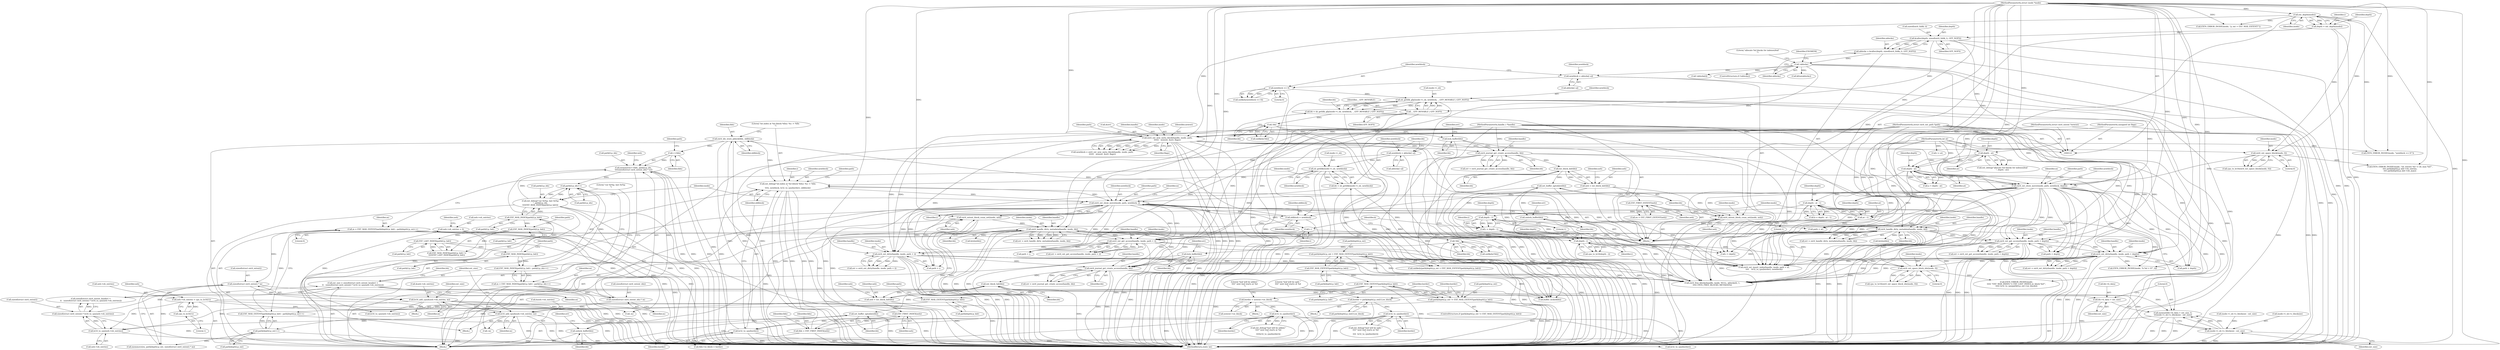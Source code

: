 digraph "0_linux_592acbf16821288ecdc4192c47e3774a4c48bb64_0@API" {
"1000726" [label="(Call,ext_size = sizeof(struct ext4_extent_header) +\n\t\t   (sizeof(struct ext4_extent) * le16_to_cpu(neh->eh_entries)))"];
"1000731" [label="(Call,sizeof(struct ext4_extent) * le16_to_cpu(neh->eh_entries))"];
"1000734" [label="(Call,le16_to_cpu(neh->eh_entries))"];
"1000594" [label="(Call,neh->eh_entries = cpu_to_le16(1))"];
"1000598" [label="(Call,cpu_to_le16(1))"];
"1000720" [label="(Call,le16_add_cpu(&neh->eh_entries, m))"];
"1000429" [label="(Call,le16_add_cpu(&neh->eh_entries, m))"];
"1000327" [label="(Call,neh->eh_entries = 0)"];
"1000425" [label="(Call,sizeof(struct ext4_extent) * m)"];
"1000390" [label="(Call,m = EXT_MAX_EXTENT(path[depth].p_hdr) - path[depth].p_ext++)"];
"1000392" [label="(Call,EXT_MAX_EXTENT(path[depth].p_hdr) - path[depth].p_ext++)"];
"1000393" [label="(Call,EXT_MAX_EXTENT(path[depth].p_hdr))"];
"1000190" [label="(Call,EXT_MAX_EXTENT(path[depth].p_hdr))"];
"1000170" [label="(Call,EXT_MAX_EXTENT(path[depth].p_hdr))"];
"1000399" [label="(Call,path[depth].p_ext++)"];
"1000184" [label="(Call,path[depth].p_ext != EXT_MAX_EXTENT(path[depth].p_hdr))"];
"1000164" [label="(Call,path[depth].p_ext > EXT_MAX_EXTENT(path[depth].p_hdr))"];
"1000716" [label="(Call,sizeof(struct ext4_extent_idx) * m)"];
"1000672" [label="(Call,m = EXT_MAX_INDEX(path[i].p_hdr) - path[i].p_idx++)"];
"1000674" [label="(Call,EXT_MAX_INDEX(path[i].p_hdr) - path[i].p_idx++)"];
"1000675" [label="(Call,EXT_MAX_INDEX(path[i].p_hdr))"];
"1000649" [label="(Call,EXT_LAST_INDEX(path[i].p_hdr))"];
"1000643" [label="(Call,EXT_MAX_INDEX(path[i].p_hdr))"];
"1000694" [label="(Call,EXT_MAX_INDEX(path[i].p_hdr))"];
"1000681" [label="(Call,path[i].p_idx++)"];
"1000708" [label="(Call,memmove(++fidx, path[i].p_idx,\n \t\t\t\tsizeof(struct ext4_extent_idx) * m))"];
"1000709" [label="(Call,++fidx)"];
"1000630" [label="(Call,ext4_idx_store_pblock(fidx, oldblock))"];
"1000621" [label="(Call,fidx = EXT_FIRST_INDEX(neh))"];
"1000623" [label="(Call,EXT_FIRST_INDEX(neh))"];
"1000590" [label="(Call,neh = ext_block_hdr(bh))"];
"1000592" [label="(Call,ext_block_hdr(bh))"];
"1000584" [label="(Call,ext4_journal_get_create_access(handle, bh))"];
"1000761" [label="(Call,ext4_handle_dirty_metadata(handle, inode, bh))"];
"1000122" [label="(MethodParameterIn,handle_t *handle)"];
"1000752" [label="(Call,ext4_extent_block_csum_set(inode, neh))"];
"1000700" [label="(Call,ext4_ext_show_move(inode, path, newblock, i))"];
"1000610" [label="(Call,ext4_ext_space_block_idx(inode, 0))"];
"1000470" [label="(Call,ext4_handle_dirty_metadata(handle, inode, bh))"];
"1000317" [label="(Call,ext4_journal_get_create_access(handle, bh))"];
"1000255" [label="(Call,ext4_ext_new_meta_block(handle, inode, path,\n\t\t\t\t\t\t   newext, &err, flags))"];
"1000136" [label="(Call,ext_depth(inode))"];
"1000123" [label="(MethodParameterIn,struct inode *inode)"];
"1000125" [label="(MethodParameterIn,struct ext4_ext_path *path)"];
"1000126" [label="(MethodParameterIn,struct ext4_extent *newext)"];
"1000124" [label="(MethodParameterIn,unsigned int flags)"];
"1000313" [label="(Call,lock_buffer(bh))"];
"1000305" [label="(Call,!bh)"];
"1000293" [label="(Call,bh = sb_getblk_gfp(inode->i_sb, newblock, __GFP_MOVABLE | GFP_NOFS))"];
"1000295" [label="(Call,sb_getblk_gfp(inode->i_sb, newblock, __GFP_MOVABLE | GFP_NOFS))"];
"1000281" [label="(Call,newblock == 0)"];
"1000273" [label="(Call,newblock = ablocks[--a])"];
"1000231" [label="(Call,!ablocks)"];
"1000223" [label="(Call,ablocks = kcalloc(depth, sizeof(ext4_fsblk_t), GFP_NOFS))"];
"1000225" [label="(Call,kcalloc(depth, sizeof(ext4_fsblk_t), GFP_NOFS))"];
"1000134" [label="(Call,depth = ext_depth(inode))"];
"1000300" [label="(Call,__GFP_MOVABLE | GFP_NOFS)"];
"1000461" [label="(Call,ext4_extent_block_csum_set(inode, neh))"];
"1000405" [label="(Call,ext4_ext_show_move(inode, path, newblock, depth))"];
"1000337" [label="(Call,ext4_ext_space_block(inode, 0))"];
"1000247" [label="(Call,depth - at)"];
"1000238" [label="(Call,depth - at)"];
"1000127" [label="(MethodParameterIn,int at)"];
"1000323" [label="(Call,neh = ext_block_hdr(bh))"];
"1000325" [label="(Call,ext_block_hdr(bh))"];
"1000416" [label="(Call,EXT_FIRST_EXTENT(neh))"];
"1000466" [label="(Call,unlock_buffer(bh))"];
"1000464" [label="(Call,set_buffer_uptodate(bh))"];
"1000800" [label="(Call,ext4_ext_dirty(handle, inode, path + i))"];
"1000778" [label="(Call,ext4_ext_get_access(handle, inode, path + i))"];
"1000509" [label="(Call,ext4_ext_dirty(handle, inode, path + depth))"];
"1000487" [label="(Call,ext4_ext_get_access(handle, inode, path + depth))"];
"1000633" [label="(Call,ext_debug(\"int.index at %d (block %llu): %u -> %llu\n\",\n\t\t\t\ti, newblock, le32_to_cpu(border), oldblock))"];
"1000618" [label="(Call,depth - i)"];
"1000547" [label="(Call,depth - 1)"];
"1000520" [label="(Call,depth - at - 1)"];
"1000522" [label="(Call,at - 1)"];
"1000809" [label="(Call,i--)"];
"1000545" [label="(Call,i = depth - 1)"];
"1000565" [label="(Call,sb_getblk(inode->i_sb, newblock))"];
"1000557" [label="(Call,newblock = ablocks[--a])"];
"1000637" [label="(Call,le32_to_cpu(border))"];
"1000221" [label="(Call,le32_to_cpu(border))"];
"1000214" [label="(Call,border = newext->ee_block)"];
"1000210" [label="(Call,le32_to_cpu(border))"];
"1000197" [label="(Call,border = path[depth].p_ext[1].ee_block)"];
"1000757" [label="(Call,unlock_buffer(bh))"];
"1000755" [label="(Call,set_buffer_uptodate(bh))"];
"1000580" [label="(Call,lock_buffer(bh))"];
"1000572" [label="(Call,!bh)"];
"1000563" [label="(Call,bh = sb_getblk(inode->i_sb, newblock))"];
"1000554" [label="(Call,oldblock = newblock)"];
"1000687" [label="(Call,ext_debug(\"cur 0x%p, last 0x%p\n\", path[i].p_idx,\n\t\t\t\tEXT_MAX_INDEX(path[i].p_hdr)))"];
"1000738" [label="(Call,memset(bh->b_data + ext_size, 0,\n\t\t\tinode->i_sb->s_blocksize - ext_size))"];
"1000739" [label="(Call,bh->b_data + ext_size)"];
"1000745" [label="(Call,inode->i_sb->s_blocksize - ext_size)"];
"1000258" [label="(Identifier,path)"];
"1000509" [label="(Call,ext4_ext_dirty(handle, inode, path + depth))"];
"1000412" [label="(Block,)"];
"1000393" [label="(Call,EXT_MAX_EXTENT(path[depth].p_hdr))"];
"1000759" [label="(Call,err = ext4_handle_dirty_metadata(handle, inode, bh))"];
"1000522" [label="(Call,at - 1)"];
"1000632" [label="(Identifier,oldblock)"];
"1000764" [label="(Identifier,bh)"];
"1000170" [label="(Call,EXT_MAX_EXTENT(path[depth].p_hdr))"];
"1000809" [label="(Call,i--)"];
"1000136" [label="(Call,ext_depth(inode))"];
"1000468" [label="(Call,err = ext4_handle_dirty_metadata(handle, inode, bh))"];
"1000521" [label="(Identifier,depth)"];
"1000781" [label="(Call,path + i)"];
"1000740" [label="(Call,bh->b_data)"];
"1000142" [label="(Identifier,i)"];
"1000408" [label="(Identifier,newblock)"];
"1000213" [label="(Block,)"];
"1000260" [label="(Call,&err)"];
"1000745" [label="(Call,inode->i_sb->s_blocksize - ext_size)"];
"1000249" [label="(Identifier,at)"];
"1000642" [label="(Call,EXT_MAX_INDEX(path[i].p_hdr) !=\n\t\t\t\t\tEXT_LAST_INDEX(path[i].p_hdr))"];
"1000768" [label="(Call,brelse(bh))"];
"1000171" [label="(Call,path[depth].p_hdr)"];
"1000594" [label="(Call,neh->eh_entries = cpu_to_le16(1))"];
"1000611" [label="(Identifier,inode)"];
"1000584" [label="(Call,ext4_journal_get_create_access(handle, bh))"];
"1000695" [label="(Call,path[i].p_hdr)"];
"1000220" [label="(Literal,\"leaf will be added.\"\n\t\t\t\t\" next leaf starts at %d\n\")"];
"1000122" [label="(MethodParameterIn,handle_t *handle)"];
"1000296" [label="(Call,inode->i_sb)"];
"1000763" [label="(Identifier,inode)"];
"1000470" [label="(Call,ext4_handle_dirty_metadata(handle, inode, bh))"];
"1000326" [label="(Identifier,bh)"];
"1000580" [label="(Call,lock_buffer(bh))"];
"1000443" [label="(Call,le16_to_cpu(neh->eh_entries))"];
"1000590" [label="(Call,neh = ext_block_hdr(bh))"];
"1000224" [label="(Identifier,ablocks)"];
"1000135" [label="(Identifier,depth)"];
"1000477" [label="(Call,brelse(bh))"];
"1000512" [label="(Call,path + depth)"];
"1000743" [label="(Identifier,ext_size)"];
"1000124" [label="(MethodParameterIn,unsigned int flags)"];
"1000523" [label="(Identifier,at)"];
"1000313" [label="(Call,lock_buffer(bh))"];
"1000757" [label="(Call,unlock_buffer(bh))"];
"1000316" [label="(Identifier,err)"];
"1000164" [label="(Call,path[depth].p_ext > EXT_MAX_EXTENT(path[depth].p_hdr))"];
"1000163" [label="(Call,unlikely(path[depth].p_ext > EXT_MAX_EXTENT(path[depth].p_hdr)))"];
"1000620" [label="(Identifier,i)"];
"1000727" [label="(Identifier,ext_size)"];
"1000755" [label="(Call,set_buffer_uptodate(bh))"];
"1000505" [label="(Call,-m)"];
"1000726" [label="(Call,ext_size = sizeof(struct ext4_extent_header) +\n\t\t   (sizeof(struct ext4_extent) * le16_to_cpu(neh->eh_entries)))"];
"1000735" [label="(Call,neh->eh_entries)"];
"1000300" [label="(Call,__GFP_MOVABLE | GFP_NOFS)"];
"1000221" [label="(Call,le32_to_cpu(border))"];
"1000746" [label="(Call,inode->i_sb->s_blocksize)"];
"1000209" [label="(Literal,\"leaf will be split.\"\n\t\t\t\t\" next leaf starts at %d\n\")"];
"1000229" [label="(Identifier,GFP_NOFS)"];
"1000319" [label="(Identifier,bh)"];
"1000226" [label="(Identifier,depth)"];
"1000652" [label="(Identifier,path)"];
"1000295" [label="(Call,sb_getblk_gfp(inode->i_sb, newblock, __GFP_MOVABLE | GFP_NOFS))"];
"1000141" [label="(Call,i = at)"];
"1000134" [label="(Call,depth = ext_depth(inode))"];
"1000208" [label="(Call,ext_debug(\"leaf will be split.\"\n\t\t\t\t\" next leaf starts at %d\n\",\n\t\t\t\t  le32_to_cpu(border)))"];
"1000510" [label="(Identifier,handle)"];
"1000198" [label="(Identifier,border)"];
"1000598" [label="(Call,cpu_to_le16(1))"];
"1000646" [label="(Identifier,path)"];
"1000688" [label="(Literal,\"cur 0x%p, last 0x%p\n\")"];
"1000282" [label="(Identifier,newblock)"];
"1000463" [label="(Identifier,neh)"];
"1000716" [label="(Call,sizeof(struct ext4_extent_idx) * m)"];
"1000682" [label="(Call,path[i].p_idx)"];
"1000125" [label="(MethodParameterIn,struct ext4_ext_path *path)"];
"1000802" [label="(Identifier,inode)"];
"1000816" [label="(Call,path + at)"];
"1000586" [label="(Identifier,bh)"];
"1000368" [label="(Call,EXT4_ERROR_INODE(inode, \"eh_entries %d != eh_max %d!\",\n\t\t\t\t path[depth].p_hdr->eh_entries,\n\t\t\t\t path[depth].p_hdr->eh_max))"];
"1000840" [label="(Call,i < depth)"];
"1000707" [label="(Block,)"];
"1000569" [label="(Identifier,newblock)"];
"1000599" [label="(Literal,1)"];
"1000627" [label="(Identifier,fidx)"];
"1000285" [label="(Call,EXT4_ERROR_INODE(inode, \"newblock == 0!\"))"];
"1000238" [label="(Call,depth - at)"];
"1000573" [label="(Identifier,bh)"];
"1000392" [label="(Call,EXT_MAX_EXTENT(path[depth].p_hdr) - path[depth].p_ext++)"];
"1000426" [label="(Call,sizeof(struct ext4_extent))"];
"1000255" [label="(Call,ext4_ext_new_meta_block(handle, inode, path,\n\t\t\t\t\t\t   newext, &err, flags))"];
"1000231" [label="(Call,!ablocks)"];
"1000472" [label="(Identifier,inode)"];
"1000684" [label="(Identifier,path)"];
"1000553" [label="(Block,)"];
"1000223" [label="(Call,ablocks = kcalloc(depth, sizeof(ext4_fsblk_t), GFP_NOFS))"];
"1000507" [label="(Call,err = ext4_ext_dirty(handle, inode, path + depth))"];
"1000405" [label="(Call,ext4_ext_show_move(inode, path, newblock, depth))"];
"1000215" [label="(Identifier,border)"];
"1000338" [label="(Identifier,inode)"];
"1000801" [label="(Identifier,handle)"];
"1000325" [label="(Call,ext_block_hdr(bh))"];
"1000489" [label="(Identifier,inode)"];
"1000635" [label="(Identifier,i)"];
"1000323" [label="(Call,neh = ext_block_hdr(bh))"];
"1000734" [label="(Call,le16_to_cpu(neh->eh_entries))"];
"1000462" [label="(Identifier,inode)"];
"1000758" [label="(Identifier,bh)"];
"1000634" [label="(Literal,\"int.index at %d (block %llu): %u -> %llu\n\")"];
"1000582" [label="(Call,err = ext4_journal_get_create_access(handle, bh))"];
"1000511" [label="(Identifier,inode)"];
"1000331" [label="(Literal,0)"];
"1000406" [label="(Identifier,inode)"];
"1000689" [label="(Call,path[i].p_idx)"];
"1000633" [label="(Call,ext_debug(\"int.index at %d (block %llu): %u -> %llu\n\",\n\t\t\t\ti, newblock, le32_to_cpu(border), oldblock))"];
"1000593" [label="(Identifier,bh)"];
"1000465" [label="(Identifier,bh)"];
"1000414" [label="(Call,ex = EXT_FIRST_EXTENT(neh))"];
"1000752" [label="(Call,ext4_extent_block_csum_set(inode, neh))"];
"1000545" [label="(Call,i = depth - 1)"];
"1000196" [label="(Block,)"];
"1000185" [label="(Call,path[depth].p_ext)"];
"1000687" [label="(Call,ext_debug(\"cur 0x%p, last 0x%p\n\", path[i].p_idx,\n\t\t\t\tEXT_MAX_INDEX(path[i].p_hdr)))"];
"1000280" [label="(Call,unlikely(newblock == 0))"];
"1000247" [label="(Call,depth - at)"];
"1000245" [label="(Call,a < depth - at)"];
"1000293" [label="(Call,bh = sb_getblk_gfp(inode->i_sb, newblock, __GFP_MOVABLE | GFP_NOFS))"];
"1000559" [label="(Call,ablocks[--a])"];
"1000222" [label="(Identifier,border)"];
"1000602" [label="(Identifier,neh)"];
"1000253" [label="(Call,newblock = ext4_ext_new_meta_block(handle, inode, path,\n\t\t\t\t\t\t   newext, &err, flags))"];
"1000621" [label="(Call,fidx = EXT_FIRST_INDEX(neh))"];
"1000191" [label="(Call,path[depth].p_hdr)"];
"1000429" [label="(Call,le16_add_cpu(&neh->eh_entries, m))"];
"1000713" [label="(Identifier,path)"];
"1000488" [label="(Identifier,handle)"];
"1000518" [label="(Call,k = depth - at - 1)"];
"1000676" [label="(Call,path[i].p_hdr)"];
"1000546" [label="(Identifier,i)"];
"1000619" [label="(Identifier,depth)"];
"1000622" [label="(Identifier,fidx)"];
"1000810" [label="(Identifier,i)"];
"1000219" [label="(Call,ext_debug(\"leaf will be added.\"\n\t\t\t\t\" next leaf starts at %d\n\",\n\t\t\t\tle32_to_cpu(border)))"];
"1000416" [label="(Call,EXT_FIRST_EXTENT(neh))"];
"1000400" [label="(Call,path[depth].p_ext)"];
"1000564" [label="(Identifier,bh)"];
"1000428" [label="(Identifier,m)"];
"1000227" [label="(Call,sizeof(ext4_fsblk_t))"];
"1000732" [label="(Call,sizeof(struct ext4_extent))"];
"1000137" [label="(Identifier,inode)"];
"1000591" [label="(Identifier,neh)"];
"1000803" [label="(Call,path + i)"];
"1000572" [label="(Call,!bh)"];
"1000531" [label="(Call,EXT4_ERROR_INODE(inode, \"k %d < 0!\", k))"];
"1000656" [label="(Call,EXT4_ERROR_INODE(inode,\n\t\t\t\t\t \"EXT_MAX_INDEX != EXT_LAST_INDEX ee_block %d!\",\n\t\t\t\t\t le32_to_cpu(path[i].p_ext->ee_block)))"];
"1000681" [label="(Call,path[i].p_idx++)"];
"1000557" [label="(Call,newblock = ablocks[--a])"];
"1000847" [label="(Call,!ablocks[i])"];
"1000464" [label="(Call,set_buffer_uptodate(bh))"];
"1000469" [label="(Identifier,err)"];
"1000317" [label="(Call,ext4_journal_get_create_access(handle, bh))"];
"1000177" [label="(Call,EXT4_ERROR_INODE(inode, \"p_ext > EXT_MAX_EXTENT!\"))"];
"1000306" [label="(Identifier,bh)"];
"1000552" [label="(Identifier,k)"];
"1000610" [label="(Call,ext4_ext_space_block_idx(inode, 0))"];
"1000236" [label="(Call,ext_debug(\"allocate %d blocks for indexes/leaf\n\", depth - at))"];
"1000636" [label="(Identifier,newblock)"];
"1000466" [label="(Call,unlock_buffer(bh))"];
"1000638" [label="(Identifier,border)"];
"1000694" [label="(Call,EXT_MAX_INDEX(path[i].p_hdr))"];
"1000411" [label="(Identifier,m)"];
"1000190" [label="(Call,EXT_MAX_EXTENT(path[depth].p_hdr))"];
"1000623" [label="(Call,EXT_FIRST_INDEX(neh))"];
"1000237" [label="(Literal,\"allocate %d blocks for indexes/leaf\n\")"];
"1000390" [label="(Call,m = EXT_MAX_EXTENT(path[depth].p_hdr) - path[depth].p_ext++)"];
"1000741" [label="(Identifier,bh)"];
"1000399" [label="(Call,path[depth].p_ext++)"];
"1000649" [label="(Call,EXT_LAST_INDEX(path[i].p_hdr))"];
"1000585" [label="(Identifier,handle)"];
"1000473" [label="(Identifier,bh)"];
"1000700" [label="(Call,ext4_ext_show_move(inode, path, newblock, i))"];
"1000761" [label="(Call,ext4_handle_dirty_metadata(handle, inode, bh))"];
"1000753" [label="(Identifier,inode)"];
"1000703" [label="(Identifier,newblock)"];
"1000565" [label="(Call,sb_getblk(inode->i_sb, newblock))"];
"1000631" [label="(Identifier,fidx)"];
"1000719" [label="(Identifier,m)"];
"1000127" [label="(MethodParameterIn,int at)"];
"1000630" [label="(Call,ext4_idx_store_pblock(fidx, oldblock))"];
"1000612" [label="(Literal,0)"];
"1000571" [label="(Call,unlikely(!bh))"];
"1000183" [label="(ControlStructure,if (path[depth].p_ext != EXT_MAX_EXTENT(path[depth].p_hdr)))"];
"1000800" [label="(Call,ext4_ext_dirty(handle, inode, path + i))"];
"1000283" [label="(Literal,0)"];
"1000230" [label="(ControlStructure,if (!ablocks))"];
"1000485" [label="(Call,err = ext4_ext_get_access(handle, inode, path + depth))"];
"1000637" [label="(Call,le32_to_cpu(border))"];
"1000409" [label="(Identifier,depth)"];
"1000723" [label="(Identifier,neh)"];
"1000210" [label="(Call,le32_to_cpu(border))"];
"1000328" [label="(Call,neh->eh_entries)"];
"1000256" [label="(Identifier,handle)"];
"1000639" [label="(Identifier,oldblock)"];
"1000436" [label="(Identifier,ext_size)"];
"1000294" [label="(Identifier,bh)"];
"1000728" [label="(Call,sizeof(struct ext4_extent_header) +\n\t\t   (sizeof(struct ext4_extent) * le16_to_cpu(neh->eh_entries)))"];
"1000235" [label="(Identifier,ENOMEM)"];
"1000520" [label="(Call,depth - at - 1)"];
"1000625" [label="(Call,fidx->ei_block = border)"];
"1000739" [label="(Call,bh->b_data + ext_size)"];
"1000731" [label="(Call,sizeof(struct ext4_extent) * le16_to_cpu(neh->eh_entries))"];
"1000717" [label="(Call,sizeof(struct ext4_extent_idx))"];
"1000709" [label="(Call,++fidx)"];
"1000461" [label="(Call,ext4_extent_block_csum_set(inode, neh))"];
"1000490" [label="(Call,path + depth)"];
"1000407" [label="(Identifier,path)"];
"1000199" [label="(Call,path[depth].p_ext[1].ee_block)"];
"1000865" [label="(MethodReturn,static int)"];
"1000701" [label="(Identifier,inode)"];
"1000675" [label="(Call,EXT_MAX_INDEX(path[i].p_hdr))"];
"1000592" [label="(Call,ext_block_hdr(bh))"];
"1000334" [label="(Identifier,neh)"];
"1000556" [label="(Identifier,newblock)"];
"1000751" [label="(Identifier,ext_size)"];
"1000710" [label="(Identifier,fidx)"];
"1000762" [label="(Identifier,handle)"];
"1000721" [label="(Call,&neh->eh_entries)"];
"1000796" [label="(Call,-m)"];
"1000581" [label="(Identifier,bh)"];
"1000756" [label="(Identifier,bh)"];
"1000232" [label="(Identifier,ablocks)"];
"1000827" [label="(Call,buffer_locked(bh))"];
"1000548" [label="(Identifier,depth)"];
"1000126" [label="(MethodParameterIn,struct ext4_extent *newext)"];
"1000184" [label="(Call,path[depth].p_ext != EXT_MAX_EXTENT(path[depth].p_hdr))"];
"1000744" [label="(Literal,0)"];
"1000324" [label="(Identifier,neh)"];
"1000262" [label="(Identifier,flags)"];
"1000487" [label="(Call,ext4_ext_get_access(handle, inode, path + depth))"];
"1000339" [label="(Literal,0)"];
"1000418" [label="(Call,memmove(ex, path[depth].p_ext, sizeof(struct ext4_extent) * m))"];
"1000430" [label="(Call,&neh->eh_entries)"];
"1000467" [label="(Identifier,bh)"];
"1000558" [label="(Identifier,newblock)"];
"1000776" [label="(Call,err = ext4_ext_get_access(handle, inode, path + i))"];
"1000425" [label="(Call,sizeof(struct ext4_extent) * m)"];
"1000128" [label="(Block,)"];
"1000563" [label="(Call,bh = sb_getblk(inode->i_sb, newblock))"];
"1000702" [label="(Identifier,path)"];
"1000273" [label="(Call,newblock = ablocks[--a])"];
"1000720" [label="(Call,le16_add_cpu(&neh->eh_entries, m))"];
"1000617" [label="(Call,cpu_to_le16(depth - i))"];
"1000673" [label="(Identifier,m)"];
"1000524" [label="(Literal,1)"];
"1000216" [label="(Call,newext->ee_block)"];
"1000760" [label="(Identifier,err)"];
"1000549" [label="(Literal,1)"];
"1000644" [label="(Call,path[i].p_hdr)"];
"1000674" [label="(Call,EXT_MAX_INDEX(path[i].p_hdr) - path[i].p_idx++)"];
"1000778" [label="(Call,ext4_ext_get_access(handle, inode, path + i))"];
"1000315" [label="(Call,err = ext4_journal_get_create_access(handle, bh))"];
"1000861" [label="(Call,kfree(ablocks))"];
"1000798" [label="(Call,err = ext4_ext_dirty(handle, inode, path + i))"];
"1000394" [label="(Call,path[depth].p_hdr)"];
"1000566" [label="(Call,inode->i_sb)"];
"1000240" [label="(Identifier,at)"];
"1000583" [label="(Identifier,err)"];
"1000555" [label="(Identifier,oldblock)"];
"1000706" [label="(Identifier,m)"];
"1000708" [label="(Call,memmove(++fidx, path[i].p_idx,\n \t\t\t\tsizeof(struct ext4_extent_idx) * m))"];
"1000813" [label="(Call,ext4_ext_insert_index(handle, inode, path + at,\n\t\t\t\t    le32_to_cpu(border), newblock))"];
"1000318" [label="(Identifier,handle)"];
"1000305" [label="(Call,!bh)"];
"1000302" [label="(Identifier,GFP_NOFS)"];
"1000650" [label="(Call,path[i].p_hdr)"];
"1000609" [label="(Call,cpu_to_le16(ext4_ext_space_block_idx(inode, 0)))"];
"1000547" [label="(Call,depth - 1)"];
"1000711" [label="(Call,path[i].p_idx)"];
"1000779" [label="(Identifier,handle)"];
"1000595" [label="(Call,neh->eh_entries)"];
"1000471" [label="(Identifier,handle)"];
"1000304" [label="(Call,unlikely(!bh))"];
"1000434" [label="(Identifier,m)"];
"1000672" [label="(Call,m = EXT_MAX_INDEX(path[i].p_hdr) - path[i].p_idx++)"];
"1000275" [label="(Call,ablocks[--a])"];
"1000780" [label="(Identifier,inode)"];
"1000852" [label="(Call,ext4_free_blocks(handle, inode, NULL, ablocks[i], 1,\n\t\t\t\t\t EXT4_FREE_BLOCKS_METADATA))"];
"1000618" [label="(Call,depth - i)"];
"1000257" [label="(Identifier,inode)"];
"1000197" [label="(Call,border = path[depth].p_ext[1].ee_block)"];
"1000402" [label="(Identifier,path)"];
"1000738" [label="(Call,memset(bh->b_data + ext_size, 0,\n\t\t\tinode->i_sb->s_blocksize - ext_size))"];
"1000299" [label="(Identifier,newblock)"];
"1000417" [label="(Identifier,neh)"];
"1000259" [label="(Identifier,newext)"];
"1000624" [label="(Identifier,neh)"];
"1000329" [label="(Identifier,neh)"];
"1000643" [label="(Call,EXT_MAX_INDEX(path[i].p_hdr))"];
"1000819" [label="(Call,le32_to_cpu(border))"];
"1000165" [label="(Call,path[depth].p_ext)"];
"1000596" [label="(Identifier,neh)"];
"1000554" [label="(Call,oldblock = newblock)"];
"1000754" [label="(Identifier,neh)"];
"1000225" [label="(Call,kcalloc(depth, sizeof(ext4_fsblk_t), GFP_NOFS))"];
"1000281" [label="(Call,newblock == 0)"];
"1000336" [label="(Call,cpu_to_le16(ext4_ext_space_block(inode, 0)))"];
"1000454" [label="(Call,inode->i_sb->s_blocksize - ext_size)"];
"1000391" [label="(Identifier,m)"];
"1000301" [label="(Identifier,__GFP_MOVABLE)"];
"1000239" [label="(Identifier,depth)"];
"1000214" [label="(Call,border = newext->ee_block)"];
"1000704" [label="(Identifier,i)"];
"1000314" [label="(Identifier,bh)"];
"1000123" [label="(MethodParameterIn,struct inode *inode)"];
"1000337" [label="(Call,ext4_ext_space_block(inode, 0))"];
"1000211" [label="(Identifier,border)"];
"1000248" [label="(Identifier,depth)"];
"1000725" [label="(Identifier,m)"];
"1000327" [label="(Call,neh->eh_entries = 0)"];
"1000274" [label="(Identifier,newblock)"];
"1000726" -> "1000553"  [label="AST: "];
"1000726" -> "1000728"  [label="CFG: "];
"1000727" -> "1000726"  [label="AST: "];
"1000728" -> "1000726"  [label="AST: "];
"1000741" -> "1000726"  [label="CFG: "];
"1000726" -> "1000865"  [label="DDG: "];
"1000731" -> "1000726"  [label="DDG: "];
"1000726" -> "1000738"  [label="DDG: "];
"1000726" -> "1000739"  [label="DDG: "];
"1000726" -> "1000745"  [label="DDG: "];
"1000731" -> "1000728"  [label="AST: "];
"1000731" -> "1000734"  [label="CFG: "];
"1000732" -> "1000731"  [label="AST: "];
"1000734" -> "1000731"  [label="AST: "];
"1000728" -> "1000731"  [label="CFG: "];
"1000731" -> "1000865"  [label="DDG: "];
"1000731" -> "1000728"  [label="DDG: "];
"1000734" -> "1000731"  [label="DDG: "];
"1000734" -> "1000735"  [label="CFG: "];
"1000735" -> "1000734"  [label="AST: "];
"1000734" -> "1000865"  [label="DDG: "];
"1000594" -> "1000734"  [label="DDG: "];
"1000720" -> "1000734"  [label="DDG: "];
"1000429" -> "1000734"  [label="DDG: "];
"1000594" -> "1000553"  [label="AST: "];
"1000594" -> "1000598"  [label="CFG: "];
"1000595" -> "1000594"  [label="AST: "];
"1000598" -> "1000594"  [label="AST: "];
"1000602" -> "1000594"  [label="CFG: "];
"1000594" -> "1000865"  [label="DDG: "];
"1000594" -> "1000865"  [label="DDG: "];
"1000598" -> "1000594"  [label="DDG: "];
"1000594" -> "1000720"  [label="DDG: "];
"1000598" -> "1000599"  [label="CFG: "];
"1000599" -> "1000598"  [label="AST: "];
"1000720" -> "1000707"  [label="AST: "];
"1000720" -> "1000725"  [label="CFG: "];
"1000721" -> "1000720"  [label="AST: "];
"1000725" -> "1000720"  [label="AST: "];
"1000727" -> "1000720"  [label="CFG: "];
"1000720" -> "1000865"  [label="DDG: "];
"1000720" -> "1000865"  [label="DDG: "];
"1000720" -> "1000865"  [label="DDG: "];
"1000429" -> "1000720"  [label="DDG: "];
"1000716" -> "1000720"  [label="DDG: "];
"1000720" -> "1000796"  [label="DDG: "];
"1000429" -> "1000412"  [label="AST: "];
"1000429" -> "1000434"  [label="CFG: "];
"1000430" -> "1000429"  [label="AST: "];
"1000434" -> "1000429"  [label="AST: "];
"1000436" -> "1000429"  [label="CFG: "];
"1000429" -> "1000865"  [label="DDG: "];
"1000429" -> "1000865"  [label="DDG: "];
"1000429" -> "1000865"  [label="DDG: "];
"1000327" -> "1000429"  [label="DDG: "];
"1000425" -> "1000429"  [label="DDG: "];
"1000429" -> "1000443"  [label="DDG: "];
"1000429" -> "1000505"  [label="DDG: "];
"1000327" -> "1000128"  [label="AST: "];
"1000327" -> "1000331"  [label="CFG: "];
"1000328" -> "1000327"  [label="AST: "];
"1000331" -> "1000327"  [label="AST: "];
"1000334" -> "1000327"  [label="CFG: "];
"1000327" -> "1000865"  [label="DDG: "];
"1000327" -> "1000443"  [label="DDG: "];
"1000425" -> "1000418"  [label="AST: "];
"1000425" -> "1000428"  [label="CFG: "];
"1000426" -> "1000425"  [label="AST: "];
"1000428" -> "1000425"  [label="AST: "];
"1000418" -> "1000425"  [label="CFG: "];
"1000425" -> "1000418"  [label="DDG: "];
"1000390" -> "1000425"  [label="DDG: "];
"1000390" -> "1000128"  [label="AST: "];
"1000390" -> "1000392"  [label="CFG: "];
"1000391" -> "1000390"  [label="AST: "];
"1000392" -> "1000390"  [label="AST: "];
"1000406" -> "1000390"  [label="CFG: "];
"1000390" -> "1000865"  [label="DDG: "];
"1000390" -> "1000865"  [label="DDG: "];
"1000392" -> "1000390"  [label="DDG: "];
"1000390" -> "1000505"  [label="DDG: "];
"1000392" -> "1000399"  [label="CFG: "];
"1000393" -> "1000392"  [label="AST: "];
"1000399" -> "1000392"  [label="AST: "];
"1000392" -> "1000865"  [label="DDG: "];
"1000393" -> "1000392"  [label="DDG: "];
"1000399" -> "1000392"  [label="DDG: "];
"1000393" -> "1000394"  [label="CFG: "];
"1000394" -> "1000393"  [label="AST: "];
"1000402" -> "1000393"  [label="CFG: "];
"1000393" -> "1000865"  [label="DDG: "];
"1000190" -> "1000393"  [label="DDG: "];
"1000190" -> "1000184"  [label="AST: "];
"1000190" -> "1000191"  [label="CFG: "];
"1000191" -> "1000190"  [label="AST: "];
"1000184" -> "1000190"  [label="CFG: "];
"1000190" -> "1000865"  [label="DDG: "];
"1000190" -> "1000184"  [label="DDG: "];
"1000170" -> "1000190"  [label="DDG: "];
"1000170" -> "1000164"  [label="AST: "];
"1000170" -> "1000171"  [label="CFG: "];
"1000171" -> "1000170"  [label="AST: "];
"1000164" -> "1000170"  [label="CFG: "];
"1000170" -> "1000865"  [label="DDG: "];
"1000170" -> "1000164"  [label="DDG: "];
"1000399" -> "1000400"  [label="CFG: "];
"1000400" -> "1000399"  [label="AST: "];
"1000399" -> "1000865"  [label="DDG: "];
"1000184" -> "1000399"  [label="DDG: "];
"1000399" -> "1000418"  [label="DDG: "];
"1000184" -> "1000183"  [label="AST: "];
"1000185" -> "1000184"  [label="AST: "];
"1000198" -> "1000184"  [label="CFG: "];
"1000215" -> "1000184"  [label="CFG: "];
"1000184" -> "1000865"  [label="DDG: "];
"1000184" -> "1000865"  [label="DDG: "];
"1000184" -> "1000865"  [label="DDG: "];
"1000164" -> "1000184"  [label="DDG: "];
"1000164" -> "1000163"  [label="AST: "];
"1000165" -> "1000164"  [label="AST: "];
"1000163" -> "1000164"  [label="CFG: "];
"1000164" -> "1000865"  [label="DDG: "];
"1000164" -> "1000865"  [label="DDG: "];
"1000164" -> "1000163"  [label="DDG: "];
"1000164" -> "1000163"  [label="DDG: "];
"1000716" -> "1000708"  [label="AST: "];
"1000716" -> "1000719"  [label="CFG: "];
"1000717" -> "1000716"  [label="AST: "];
"1000719" -> "1000716"  [label="AST: "];
"1000708" -> "1000716"  [label="CFG: "];
"1000716" -> "1000708"  [label="DDG: "];
"1000672" -> "1000716"  [label="DDG: "];
"1000672" -> "1000553"  [label="AST: "];
"1000672" -> "1000674"  [label="CFG: "];
"1000673" -> "1000672"  [label="AST: "];
"1000674" -> "1000672"  [label="AST: "];
"1000688" -> "1000672"  [label="CFG: "];
"1000672" -> "1000865"  [label="DDG: "];
"1000672" -> "1000865"  [label="DDG: "];
"1000674" -> "1000672"  [label="DDG: "];
"1000672" -> "1000796"  [label="DDG: "];
"1000674" -> "1000681"  [label="CFG: "];
"1000675" -> "1000674"  [label="AST: "];
"1000681" -> "1000674"  [label="AST: "];
"1000675" -> "1000674"  [label="DDG: "];
"1000681" -> "1000674"  [label="DDG: "];
"1000675" -> "1000676"  [label="CFG: "];
"1000676" -> "1000675"  [label="AST: "];
"1000684" -> "1000675"  [label="CFG: "];
"1000649" -> "1000675"  [label="DDG: "];
"1000675" -> "1000694"  [label="DDG: "];
"1000649" -> "1000642"  [label="AST: "];
"1000649" -> "1000650"  [label="CFG: "];
"1000650" -> "1000649"  [label="AST: "];
"1000642" -> "1000649"  [label="CFG: "];
"1000649" -> "1000865"  [label="DDG: "];
"1000649" -> "1000642"  [label="DDG: "];
"1000643" -> "1000649"  [label="DDG: "];
"1000643" -> "1000642"  [label="AST: "];
"1000643" -> "1000644"  [label="CFG: "];
"1000644" -> "1000643"  [label="AST: "];
"1000652" -> "1000643"  [label="CFG: "];
"1000643" -> "1000642"  [label="DDG: "];
"1000694" -> "1000643"  [label="DDG: "];
"1000694" -> "1000687"  [label="AST: "];
"1000694" -> "1000695"  [label="CFG: "];
"1000695" -> "1000694"  [label="AST: "];
"1000687" -> "1000694"  [label="CFG: "];
"1000694" -> "1000865"  [label="DDG: "];
"1000694" -> "1000687"  [label="DDG: "];
"1000681" -> "1000682"  [label="CFG: "];
"1000682" -> "1000681"  [label="AST: "];
"1000708" -> "1000681"  [label="DDG: "];
"1000687" -> "1000681"  [label="DDG: "];
"1000681" -> "1000687"  [label="DDG: "];
"1000708" -> "1000707"  [label="AST: "];
"1000709" -> "1000708"  [label="AST: "];
"1000711" -> "1000708"  [label="AST: "];
"1000723" -> "1000708"  [label="CFG: "];
"1000708" -> "1000865"  [label="DDG: "];
"1000708" -> "1000865"  [label="DDG: "];
"1000708" -> "1000865"  [label="DDG: "];
"1000709" -> "1000708"  [label="DDG: "];
"1000687" -> "1000708"  [label="DDG: "];
"1000709" -> "1000710"  [label="CFG: "];
"1000710" -> "1000709"  [label="AST: "];
"1000713" -> "1000709"  [label="CFG: "];
"1000709" -> "1000865"  [label="DDG: "];
"1000630" -> "1000709"  [label="DDG: "];
"1000630" -> "1000553"  [label="AST: "];
"1000630" -> "1000632"  [label="CFG: "];
"1000631" -> "1000630"  [label="AST: "];
"1000632" -> "1000630"  [label="AST: "];
"1000634" -> "1000630"  [label="CFG: "];
"1000630" -> "1000865"  [label="DDG: "];
"1000630" -> "1000865"  [label="DDG: "];
"1000621" -> "1000630"  [label="DDG: "];
"1000554" -> "1000630"  [label="DDG: "];
"1000630" -> "1000633"  [label="DDG: "];
"1000621" -> "1000553"  [label="AST: "];
"1000621" -> "1000623"  [label="CFG: "];
"1000622" -> "1000621"  [label="AST: "];
"1000623" -> "1000621"  [label="AST: "];
"1000627" -> "1000621"  [label="CFG: "];
"1000621" -> "1000865"  [label="DDG: "];
"1000623" -> "1000621"  [label="DDG: "];
"1000623" -> "1000624"  [label="CFG: "];
"1000624" -> "1000623"  [label="AST: "];
"1000623" -> "1000865"  [label="DDG: "];
"1000590" -> "1000623"  [label="DDG: "];
"1000623" -> "1000752"  [label="DDG: "];
"1000590" -> "1000553"  [label="AST: "];
"1000590" -> "1000592"  [label="CFG: "];
"1000591" -> "1000590"  [label="AST: "];
"1000592" -> "1000590"  [label="AST: "];
"1000596" -> "1000590"  [label="CFG: "];
"1000590" -> "1000865"  [label="DDG: "];
"1000592" -> "1000590"  [label="DDG: "];
"1000592" -> "1000593"  [label="CFG: "];
"1000593" -> "1000592"  [label="AST: "];
"1000592" -> "1000865"  [label="DDG: "];
"1000584" -> "1000592"  [label="DDG: "];
"1000592" -> "1000755"  [label="DDG: "];
"1000592" -> "1000827"  [label="DDG: "];
"1000584" -> "1000582"  [label="AST: "];
"1000584" -> "1000586"  [label="CFG: "];
"1000585" -> "1000584"  [label="AST: "];
"1000586" -> "1000584"  [label="AST: "];
"1000582" -> "1000584"  [label="CFG: "];
"1000584" -> "1000865"  [label="DDG: "];
"1000584" -> "1000865"  [label="DDG: "];
"1000584" -> "1000582"  [label="DDG: "];
"1000584" -> "1000582"  [label="DDG: "];
"1000761" -> "1000584"  [label="DDG: "];
"1000800" -> "1000584"  [label="DDG: "];
"1000470" -> "1000584"  [label="DDG: "];
"1000509" -> "1000584"  [label="DDG: "];
"1000122" -> "1000584"  [label="DDG: "];
"1000580" -> "1000584"  [label="DDG: "];
"1000584" -> "1000761"  [label="DDG: "];
"1000584" -> "1000827"  [label="DDG: "];
"1000584" -> "1000852"  [label="DDG: "];
"1000761" -> "1000759"  [label="AST: "];
"1000761" -> "1000764"  [label="CFG: "];
"1000762" -> "1000761"  [label="AST: "];
"1000763" -> "1000761"  [label="AST: "];
"1000764" -> "1000761"  [label="AST: "];
"1000759" -> "1000761"  [label="CFG: "];
"1000761" -> "1000865"  [label="DDG: "];
"1000761" -> "1000865"  [label="DDG: "];
"1000761" -> "1000865"  [label="DDG: "];
"1000761" -> "1000610"  [label="DDG: "];
"1000761" -> "1000759"  [label="DDG: "];
"1000761" -> "1000759"  [label="DDG: "];
"1000761" -> "1000759"  [label="DDG: "];
"1000122" -> "1000761"  [label="DDG: "];
"1000752" -> "1000761"  [label="DDG: "];
"1000123" -> "1000761"  [label="DDG: "];
"1000757" -> "1000761"  [label="DDG: "];
"1000761" -> "1000768"  [label="DDG: "];
"1000761" -> "1000778"  [label="DDG: "];
"1000761" -> "1000778"  [label="DDG: "];
"1000761" -> "1000813"  [label="DDG: "];
"1000761" -> "1000813"  [label="DDG: "];
"1000761" -> "1000827"  [label="DDG: "];
"1000761" -> "1000852"  [label="DDG: "];
"1000761" -> "1000852"  [label="DDG: "];
"1000122" -> "1000121"  [label="AST: "];
"1000122" -> "1000865"  [label="DDG: "];
"1000122" -> "1000255"  [label="DDG: "];
"1000122" -> "1000317"  [label="DDG: "];
"1000122" -> "1000470"  [label="DDG: "];
"1000122" -> "1000487"  [label="DDG: "];
"1000122" -> "1000509"  [label="DDG: "];
"1000122" -> "1000778"  [label="DDG: "];
"1000122" -> "1000800"  [label="DDG: "];
"1000122" -> "1000813"  [label="DDG: "];
"1000122" -> "1000852"  [label="DDG: "];
"1000752" -> "1000553"  [label="AST: "];
"1000752" -> "1000754"  [label="CFG: "];
"1000753" -> "1000752"  [label="AST: "];
"1000754" -> "1000752"  [label="AST: "];
"1000756" -> "1000752"  [label="CFG: "];
"1000752" -> "1000865"  [label="DDG: "];
"1000752" -> "1000865"  [label="DDG: "];
"1000700" -> "1000752"  [label="DDG: "];
"1000123" -> "1000752"  [label="DDG: "];
"1000700" -> "1000553"  [label="AST: "];
"1000700" -> "1000704"  [label="CFG: "];
"1000701" -> "1000700"  [label="AST: "];
"1000702" -> "1000700"  [label="AST: "];
"1000703" -> "1000700"  [label="AST: "];
"1000704" -> "1000700"  [label="AST: "];
"1000706" -> "1000700"  [label="CFG: "];
"1000700" -> "1000865"  [label="DDG: "];
"1000700" -> "1000865"  [label="DDG: "];
"1000700" -> "1000865"  [label="DDG: "];
"1000700" -> "1000865"  [label="DDG: "];
"1000700" -> "1000554"  [label="DDG: "];
"1000610" -> "1000700"  [label="DDG: "];
"1000123" -> "1000700"  [label="DDG: "];
"1000405" -> "1000700"  [label="DDG: "];
"1000125" -> "1000700"  [label="DDG: "];
"1000633" -> "1000700"  [label="DDG: "];
"1000633" -> "1000700"  [label="DDG: "];
"1000700" -> "1000778"  [label="DDG: "];
"1000700" -> "1000778"  [label="DDG: "];
"1000700" -> "1000781"  [label="DDG: "];
"1000700" -> "1000781"  [label="DDG: "];
"1000700" -> "1000800"  [label="DDG: "];
"1000700" -> "1000800"  [label="DDG: "];
"1000700" -> "1000803"  [label="DDG: "];
"1000700" -> "1000803"  [label="DDG: "];
"1000700" -> "1000809"  [label="DDG: "];
"1000700" -> "1000813"  [label="DDG: "];
"1000700" -> "1000813"  [label="DDG: "];
"1000700" -> "1000816"  [label="DDG: "];
"1000610" -> "1000609"  [label="AST: "];
"1000610" -> "1000612"  [label="CFG: "];
"1000611" -> "1000610"  [label="AST: "];
"1000612" -> "1000610"  [label="AST: "];
"1000609" -> "1000610"  [label="CFG: "];
"1000610" -> "1000609"  [label="DDG: "];
"1000610" -> "1000609"  [label="DDG: "];
"1000470" -> "1000610"  [label="DDG: "];
"1000800" -> "1000610"  [label="DDG: "];
"1000509" -> "1000610"  [label="DDG: "];
"1000123" -> "1000610"  [label="DDG: "];
"1000610" -> "1000656"  [label="DDG: "];
"1000470" -> "1000468"  [label="AST: "];
"1000470" -> "1000473"  [label="CFG: "];
"1000471" -> "1000470"  [label="AST: "];
"1000472" -> "1000470"  [label="AST: "];
"1000473" -> "1000470"  [label="AST: "];
"1000468" -> "1000470"  [label="CFG: "];
"1000470" -> "1000865"  [label="DDG: "];
"1000470" -> "1000865"  [label="DDG: "];
"1000470" -> "1000865"  [label="DDG: "];
"1000470" -> "1000468"  [label="DDG: "];
"1000470" -> "1000468"  [label="DDG: "];
"1000470" -> "1000468"  [label="DDG: "];
"1000317" -> "1000470"  [label="DDG: "];
"1000461" -> "1000470"  [label="DDG: "];
"1000123" -> "1000470"  [label="DDG: "];
"1000466" -> "1000470"  [label="DDG: "];
"1000470" -> "1000477"  [label="DDG: "];
"1000470" -> "1000487"  [label="DDG: "];
"1000470" -> "1000487"  [label="DDG: "];
"1000470" -> "1000531"  [label="DDG: "];
"1000470" -> "1000813"  [label="DDG: "];
"1000470" -> "1000813"  [label="DDG: "];
"1000470" -> "1000827"  [label="DDG: "];
"1000470" -> "1000852"  [label="DDG: "];
"1000470" -> "1000852"  [label="DDG: "];
"1000317" -> "1000315"  [label="AST: "];
"1000317" -> "1000319"  [label="CFG: "];
"1000318" -> "1000317"  [label="AST: "];
"1000319" -> "1000317"  [label="AST: "];
"1000315" -> "1000317"  [label="CFG: "];
"1000317" -> "1000865"  [label="DDG: "];
"1000317" -> "1000865"  [label="DDG: "];
"1000317" -> "1000315"  [label="DDG: "];
"1000317" -> "1000315"  [label="DDG: "];
"1000255" -> "1000317"  [label="DDG: "];
"1000313" -> "1000317"  [label="DDG: "];
"1000317" -> "1000325"  [label="DDG: "];
"1000317" -> "1000827"  [label="DDG: "];
"1000317" -> "1000852"  [label="DDG: "];
"1000255" -> "1000253"  [label="AST: "];
"1000255" -> "1000262"  [label="CFG: "];
"1000256" -> "1000255"  [label="AST: "];
"1000257" -> "1000255"  [label="AST: "];
"1000258" -> "1000255"  [label="AST: "];
"1000259" -> "1000255"  [label="AST: "];
"1000260" -> "1000255"  [label="AST: "];
"1000262" -> "1000255"  [label="AST: "];
"1000253" -> "1000255"  [label="CFG: "];
"1000255" -> "1000865"  [label="DDG: "];
"1000255" -> "1000865"  [label="DDG: "];
"1000255" -> "1000865"  [label="DDG: "];
"1000255" -> "1000865"  [label="DDG: "];
"1000255" -> "1000865"  [label="DDG: "];
"1000255" -> "1000865"  [label="DDG: "];
"1000255" -> "1000253"  [label="DDG: "];
"1000255" -> "1000253"  [label="DDG: "];
"1000255" -> "1000253"  [label="DDG: "];
"1000255" -> "1000253"  [label="DDG: "];
"1000255" -> "1000253"  [label="DDG: "];
"1000255" -> "1000253"  [label="DDG: "];
"1000136" -> "1000255"  [label="DDG: "];
"1000123" -> "1000255"  [label="DDG: "];
"1000125" -> "1000255"  [label="DDG: "];
"1000126" -> "1000255"  [label="DDG: "];
"1000124" -> "1000255"  [label="DDG: "];
"1000255" -> "1000285"  [label="DDG: "];
"1000255" -> "1000337"  [label="DDG: "];
"1000255" -> "1000405"  [label="DDG: "];
"1000255" -> "1000852"  [label="DDG: "];
"1000255" -> "1000852"  [label="DDG: "];
"1000136" -> "1000134"  [label="AST: "];
"1000136" -> "1000137"  [label="CFG: "];
"1000137" -> "1000136"  [label="AST: "];
"1000134" -> "1000136"  [label="CFG: "];
"1000136" -> "1000865"  [label="DDG: "];
"1000136" -> "1000134"  [label="DDG: "];
"1000123" -> "1000136"  [label="DDG: "];
"1000136" -> "1000177"  [label="DDG: "];
"1000136" -> "1000285"  [label="DDG: "];
"1000136" -> "1000337"  [label="DDG: "];
"1000136" -> "1000852"  [label="DDG: "];
"1000123" -> "1000121"  [label="AST: "];
"1000123" -> "1000865"  [label="DDG: "];
"1000123" -> "1000177"  [label="DDG: "];
"1000123" -> "1000285"  [label="DDG: "];
"1000123" -> "1000337"  [label="DDG: "];
"1000123" -> "1000368"  [label="DDG: "];
"1000123" -> "1000405"  [label="DDG: "];
"1000123" -> "1000461"  [label="DDG: "];
"1000123" -> "1000487"  [label="DDG: "];
"1000123" -> "1000509"  [label="DDG: "];
"1000123" -> "1000531"  [label="DDG: "];
"1000123" -> "1000656"  [label="DDG: "];
"1000123" -> "1000778"  [label="DDG: "];
"1000123" -> "1000800"  [label="DDG: "];
"1000123" -> "1000813"  [label="DDG: "];
"1000123" -> "1000852"  [label="DDG: "];
"1000125" -> "1000121"  [label="AST: "];
"1000125" -> "1000865"  [label="DDG: "];
"1000125" -> "1000405"  [label="DDG: "];
"1000125" -> "1000487"  [label="DDG: "];
"1000125" -> "1000490"  [label="DDG: "];
"1000125" -> "1000509"  [label="DDG: "];
"1000125" -> "1000512"  [label="DDG: "];
"1000125" -> "1000778"  [label="DDG: "];
"1000125" -> "1000781"  [label="DDG: "];
"1000125" -> "1000800"  [label="DDG: "];
"1000125" -> "1000803"  [label="DDG: "];
"1000125" -> "1000813"  [label="DDG: "];
"1000125" -> "1000816"  [label="DDG: "];
"1000126" -> "1000121"  [label="AST: "];
"1000126" -> "1000865"  [label="DDG: "];
"1000124" -> "1000121"  [label="AST: "];
"1000124" -> "1000865"  [label="DDG: "];
"1000313" -> "1000128"  [label="AST: "];
"1000313" -> "1000314"  [label="CFG: "];
"1000314" -> "1000313"  [label="AST: "];
"1000316" -> "1000313"  [label="CFG: "];
"1000313" -> "1000865"  [label="DDG: "];
"1000305" -> "1000313"  [label="DDG: "];
"1000305" -> "1000304"  [label="AST: "];
"1000305" -> "1000306"  [label="CFG: "];
"1000306" -> "1000305"  [label="AST: "];
"1000304" -> "1000305"  [label="CFG: "];
"1000305" -> "1000865"  [label="DDG: "];
"1000305" -> "1000304"  [label="DDG: "];
"1000293" -> "1000305"  [label="DDG: "];
"1000305" -> "1000827"  [label="DDG: "];
"1000293" -> "1000128"  [label="AST: "];
"1000293" -> "1000295"  [label="CFG: "];
"1000294" -> "1000293"  [label="AST: "];
"1000295" -> "1000293"  [label="AST: "];
"1000306" -> "1000293"  [label="CFG: "];
"1000293" -> "1000865"  [label="DDG: "];
"1000295" -> "1000293"  [label="DDG: "];
"1000295" -> "1000293"  [label="DDG: "];
"1000295" -> "1000293"  [label="DDG: "];
"1000295" -> "1000300"  [label="CFG: "];
"1000296" -> "1000295"  [label="AST: "];
"1000299" -> "1000295"  [label="AST: "];
"1000300" -> "1000295"  [label="AST: "];
"1000295" -> "1000865"  [label="DDG: "];
"1000295" -> "1000865"  [label="DDG: "];
"1000295" -> "1000865"  [label="DDG: "];
"1000281" -> "1000295"  [label="DDG: "];
"1000300" -> "1000295"  [label="DDG: "];
"1000300" -> "1000295"  [label="DDG: "];
"1000295" -> "1000405"  [label="DDG: "];
"1000295" -> "1000565"  [label="DDG: "];
"1000281" -> "1000280"  [label="AST: "];
"1000281" -> "1000283"  [label="CFG: "];
"1000282" -> "1000281"  [label="AST: "];
"1000283" -> "1000281"  [label="AST: "];
"1000280" -> "1000281"  [label="CFG: "];
"1000281" -> "1000865"  [label="DDG: "];
"1000281" -> "1000280"  [label="DDG: "];
"1000281" -> "1000280"  [label="DDG: "];
"1000273" -> "1000281"  [label="DDG: "];
"1000273" -> "1000128"  [label="AST: "];
"1000273" -> "1000275"  [label="CFG: "];
"1000274" -> "1000273"  [label="AST: "];
"1000275" -> "1000273"  [label="AST: "];
"1000282" -> "1000273"  [label="CFG: "];
"1000273" -> "1000865"  [label="DDG: "];
"1000231" -> "1000273"  [label="DDG: "];
"1000231" -> "1000230"  [label="AST: "];
"1000231" -> "1000232"  [label="CFG: "];
"1000232" -> "1000231"  [label="AST: "];
"1000235" -> "1000231"  [label="CFG: "];
"1000237" -> "1000231"  [label="CFG: "];
"1000231" -> "1000865"  [label="DDG: "];
"1000231" -> "1000865"  [label="DDG: "];
"1000223" -> "1000231"  [label="DDG: "];
"1000231" -> "1000557"  [label="DDG: "];
"1000231" -> "1000847"  [label="DDG: "];
"1000231" -> "1000852"  [label="DDG: "];
"1000231" -> "1000861"  [label="DDG: "];
"1000223" -> "1000128"  [label="AST: "];
"1000223" -> "1000225"  [label="CFG: "];
"1000224" -> "1000223"  [label="AST: "];
"1000225" -> "1000223"  [label="AST: "];
"1000232" -> "1000223"  [label="CFG: "];
"1000223" -> "1000865"  [label="DDG: "];
"1000225" -> "1000223"  [label="DDG: "];
"1000225" -> "1000223"  [label="DDG: "];
"1000225" -> "1000229"  [label="CFG: "];
"1000226" -> "1000225"  [label="AST: "];
"1000227" -> "1000225"  [label="AST: "];
"1000229" -> "1000225"  [label="AST: "];
"1000225" -> "1000865"  [label="DDG: "];
"1000225" -> "1000865"  [label="DDG: "];
"1000134" -> "1000225"  [label="DDG: "];
"1000225" -> "1000238"  [label="DDG: "];
"1000225" -> "1000300"  [label="DDG: "];
"1000134" -> "1000128"  [label="AST: "];
"1000135" -> "1000134"  [label="AST: "];
"1000142" -> "1000134"  [label="CFG: "];
"1000134" -> "1000865"  [label="DDG: "];
"1000134" -> "1000865"  [label="DDG: "];
"1000300" -> "1000302"  [label="CFG: "];
"1000301" -> "1000300"  [label="AST: "];
"1000302" -> "1000300"  [label="AST: "];
"1000300" -> "1000865"  [label="DDG: "];
"1000300" -> "1000865"  [label="DDG: "];
"1000461" -> "1000128"  [label="AST: "];
"1000461" -> "1000463"  [label="CFG: "];
"1000462" -> "1000461"  [label="AST: "];
"1000463" -> "1000461"  [label="AST: "];
"1000465" -> "1000461"  [label="CFG: "];
"1000461" -> "1000865"  [label="DDG: "];
"1000461" -> "1000865"  [label="DDG: "];
"1000405" -> "1000461"  [label="DDG: "];
"1000323" -> "1000461"  [label="DDG: "];
"1000416" -> "1000461"  [label="DDG: "];
"1000405" -> "1000128"  [label="AST: "];
"1000405" -> "1000409"  [label="CFG: "];
"1000406" -> "1000405"  [label="AST: "];
"1000407" -> "1000405"  [label="AST: "];
"1000408" -> "1000405"  [label="AST: "];
"1000409" -> "1000405"  [label="AST: "];
"1000411" -> "1000405"  [label="CFG: "];
"1000405" -> "1000865"  [label="DDG: "];
"1000405" -> "1000865"  [label="DDG: "];
"1000405" -> "1000865"  [label="DDG: "];
"1000405" -> "1000865"  [label="DDG: "];
"1000337" -> "1000405"  [label="DDG: "];
"1000247" -> "1000405"  [label="DDG: "];
"1000405" -> "1000487"  [label="DDG: "];
"1000405" -> "1000487"  [label="DDG: "];
"1000405" -> "1000490"  [label="DDG: "];
"1000405" -> "1000490"  [label="DDG: "];
"1000405" -> "1000509"  [label="DDG: "];
"1000405" -> "1000509"  [label="DDG: "];
"1000405" -> "1000512"  [label="DDG: "];
"1000405" -> "1000512"  [label="DDG: "];
"1000405" -> "1000520"  [label="DDG: "];
"1000405" -> "1000554"  [label="DDG: "];
"1000405" -> "1000813"  [label="DDG: "];
"1000405" -> "1000813"  [label="DDG: "];
"1000405" -> "1000816"  [label="DDG: "];
"1000405" -> "1000840"  [label="DDG: "];
"1000337" -> "1000336"  [label="AST: "];
"1000337" -> "1000339"  [label="CFG: "];
"1000338" -> "1000337"  [label="AST: "];
"1000339" -> "1000337"  [label="AST: "];
"1000336" -> "1000337"  [label="CFG: "];
"1000337" -> "1000336"  [label="DDG: "];
"1000337" -> "1000336"  [label="DDG: "];
"1000337" -> "1000368"  [label="DDG: "];
"1000247" -> "1000245"  [label="AST: "];
"1000247" -> "1000249"  [label="CFG: "];
"1000248" -> "1000247"  [label="AST: "];
"1000249" -> "1000247"  [label="AST: "];
"1000245" -> "1000247"  [label="CFG: "];
"1000247" -> "1000865"  [label="DDG: "];
"1000247" -> "1000865"  [label="DDG: "];
"1000247" -> "1000245"  [label="DDG: "];
"1000247" -> "1000245"  [label="DDG: "];
"1000238" -> "1000247"  [label="DDG: "];
"1000238" -> "1000247"  [label="DDG: "];
"1000127" -> "1000247"  [label="DDG: "];
"1000247" -> "1000522"  [label="DDG: "];
"1000247" -> "1000840"  [label="DDG: "];
"1000238" -> "1000236"  [label="AST: "];
"1000238" -> "1000240"  [label="CFG: "];
"1000239" -> "1000238"  [label="AST: "];
"1000240" -> "1000238"  [label="AST: "];
"1000236" -> "1000238"  [label="CFG: "];
"1000238" -> "1000236"  [label="DDG: "];
"1000238" -> "1000236"  [label="DDG: "];
"1000127" -> "1000238"  [label="DDG: "];
"1000127" -> "1000121"  [label="AST: "];
"1000127" -> "1000865"  [label="DDG: "];
"1000127" -> "1000141"  [label="DDG: "];
"1000127" -> "1000522"  [label="DDG: "];
"1000127" -> "1000813"  [label="DDG: "];
"1000127" -> "1000816"  [label="DDG: "];
"1000323" -> "1000128"  [label="AST: "];
"1000323" -> "1000325"  [label="CFG: "];
"1000324" -> "1000323"  [label="AST: "];
"1000325" -> "1000323"  [label="AST: "];
"1000329" -> "1000323"  [label="CFG: "];
"1000323" -> "1000865"  [label="DDG: "];
"1000323" -> "1000865"  [label="DDG: "];
"1000325" -> "1000323"  [label="DDG: "];
"1000323" -> "1000416"  [label="DDG: "];
"1000325" -> "1000326"  [label="CFG: "];
"1000326" -> "1000325"  [label="AST: "];
"1000325" -> "1000865"  [label="DDG: "];
"1000325" -> "1000464"  [label="DDG: "];
"1000325" -> "1000827"  [label="DDG: "];
"1000416" -> "1000414"  [label="AST: "];
"1000416" -> "1000417"  [label="CFG: "];
"1000417" -> "1000416"  [label="AST: "];
"1000414" -> "1000416"  [label="CFG: "];
"1000416" -> "1000414"  [label="DDG: "];
"1000466" -> "1000128"  [label="AST: "];
"1000466" -> "1000467"  [label="CFG: "];
"1000467" -> "1000466"  [label="AST: "];
"1000469" -> "1000466"  [label="CFG: "];
"1000466" -> "1000865"  [label="DDG: "];
"1000464" -> "1000466"  [label="DDG: "];
"1000464" -> "1000128"  [label="AST: "];
"1000464" -> "1000465"  [label="CFG: "];
"1000465" -> "1000464"  [label="AST: "];
"1000467" -> "1000464"  [label="CFG: "];
"1000464" -> "1000865"  [label="DDG: "];
"1000800" -> "1000798"  [label="AST: "];
"1000800" -> "1000803"  [label="CFG: "];
"1000801" -> "1000800"  [label="AST: "];
"1000802" -> "1000800"  [label="AST: "];
"1000803" -> "1000800"  [label="AST: "];
"1000798" -> "1000800"  [label="CFG: "];
"1000800" -> "1000865"  [label="DDG: "];
"1000800" -> "1000865"  [label="DDG: "];
"1000800" -> "1000865"  [label="DDG: "];
"1000800" -> "1000798"  [label="DDG: "];
"1000800" -> "1000798"  [label="DDG: "];
"1000800" -> "1000798"  [label="DDG: "];
"1000778" -> "1000800"  [label="DDG: "];
"1000778" -> "1000800"  [label="DDG: "];
"1000800" -> "1000813"  [label="DDG: "];
"1000800" -> "1000813"  [label="DDG: "];
"1000800" -> "1000852"  [label="DDG: "];
"1000800" -> "1000852"  [label="DDG: "];
"1000778" -> "1000776"  [label="AST: "];
"1000778" -> "1000781"  [label="CFG: "];
"1000779" -> "1000778"  [label="AST: "];
"1000780" -> "1000778"  [label="AST: "];
"1000781" -> "1000778"  [label="AST: "];
"1000776" -> "1000778"  [label="CFG: "];
"1000778" -> "1000865"  [label="DDG: "];
"1000778" -> "1000865"  [label="DDG: "];
"1000778" -> "1000865"  [label="DDG: "];
"1000778" -> "1000776"  [label="DDG: "];
"1000778" -> "1000776"  [label="DDG: "];
"1000778" -> "1000776"  [label="DDG: "];
"1000778" -> "1000852"  [label="DDG: "];
"1000778" -> "1000852"  [label="DDG: "];
"1000509" -> "1000507"  [label="AST: "];
"1000509" -> "1000512"  [label="CFG: "];
"1000510" -> "1000509"  [label="AST: "];
"1000511" -> "1000509"  [label="AST: "];
"1000512" -> "1000509"  [label="AST: "];
"1000507" -> "1000509"  [label="CFG: "];
"1000509" -> "1000865"  [label="DDG: "];
"1000509" -> "1000865"  [label="DDG: "];
"1000509" -> "1000865"  [label="DDG: "];
"1000509" -> "1000507"  [label="DDG: "];
"1000509" -> "1000507"  [label="DDG: "];
"1000509" -> "1000507"  [label="DDG: "];
"1000487" -> "1000509"  [label="DDG: "];
"1000487" -> "1000509"  [label="DDG: "];
"1000509" -> "1000531"  [label="DDG: "];
"1000509" -> "1000813"  [label="DDG: "];
"1000509" -> "1000813"  [label="DDG: "];
"1000509" -> "1000852"  [label="DDG: "];
"1000509" -> "1000852"  [label="DDG: "];
"1000487" -> "1000485"  [label="AST: "];
"1000487" -> "1000490"  [label="CFG: "];
"1000488" -> "1000487"  [label="AST: "];
"1000489" -> "1000487"  [label="AST: "];
"1000490" -> "1000487"  [label="AST: "];
"1000485" -> "1000487"  [label="CFG: "];
"1000487" -> "1000865"  [label="DDG: "];
"1000487" -> "1000865"  [label="DDG: "];
"1000487" -> "1000865"  [label="DDG: "];
"1000487" -> "1000485"  [label="DDG: "];
"1000487" -> "1000485"  [label="DDG: "];
"1000487" -> "1000485"  [label="DDG: "];
"1000487" -> "1000852"  [label="DDG: "];
"1000487" -> "1000852"  [label="DDG: "];
"1000633" -> "1000553"  [label="AST: "];
"1000633" -> "1000639"  [label="CFG: "];
"1000634" -> "1000633"  [label="AST: "];
"1000635" -> "1000633"  [label="AST: "];
"1000636" -> "1000633"  [label="AST: "];
"1000637" -> "1000633"  [label="AST: "];
"1000639" -> "1000633"  [label="AST: "];
"1000646" -> "1000633"  [label="CFG: "];
"1000633" -> "1000865"  [label="DDG: "];
"1000633" -> "1000865"  [label="DDG: "];
"1000633" -> "1000865"  [label="DDG: "];
"1000633" -> "1000865"  [label="DDG: "];
"1000633" -> "1000865"  [label="DDG: "];
"1000618" -> "1000633"  [label="DDG: "];
"1000565" -> "1000633"  [label="DDG: "];
"1000637" -> "1000633"  [label="DDG: "];
"1000618" -> "1000617"  [label="AST: "];
"1000618" -> "1000620"  [label="CFG: "];
"1000619" -> "1000618"  [label="AST: "];
"1000620" -> "1000618"  [label="AST: "];
"1000617" -> "1000618"  [label="CFG: "];
"1000618" -> "1000865"  [label="DDG: "];
"1000618" -> "1000617"  [label="DDG: "];
"1000618" -> "1000617"  [label="DDG: "];
"1000547" -> "1000618"  [label="DDG: "];
"1000809" -> "1000618"  [label="DDG: "];
"1000545" -> "1000618"  [label="DDG: "];
"1000618" -> "1000840"  [label="DDG: "];
"1000547" -> "1000545"  [label="AST: "];
"1000547" -> "1000549"  [label="CFG: "];
"1000548" -> "1000547"  [label="AST: "];
"1000549" -> "1000547"  [label="AST: "];
"1000545" -> "1000547"  [label="CFG: "];
"1000547" -> "1000865"  [label="DDG: "];
"1000547" -> "1000545"  [label="DDG: "];
"1000547" -> "1000545"  [label="DDG: "];
"1000520" -> "1000547"  [label="DDG: "];
"1000547" -> "1000840"  [label="DDG: "];
"1000520" -> "1000518"  [label="AST: "];
"1000520" -> "1000522"  [label="CFG: "];
"1000521" -> "1000520"  [label="AST: "];
"1000522" -> "1000520"  [label="AST: "];
"1000518" -> "1000520"  [label="CFG: "];
"1000520" -> "1000865"  [label="DDG: "];
"1000520" -> "1000865"  [label="DDG: "];
"1000520" -> "1000518"  [label="DDG: "];
"1000520" -> "1000518"  [label="DDG: "];
"1000522" -> "1000520"  [label="DDG: "];
"1000522" -> "1000520"  [label="DDG: "];
"1000520" -> "1000840"  [label="DDG: "];
"1000522" -> "1000524"  [label="CFG: "];
"1000523" -> "1000522"  [label="AST: "];
"1000524" -> "1000522"  [label="AST: "];
"1000522" -> "1000865"  [label="DDG: "];
"1000522" -> "1000813"  [label="DDG: "];
"1000522" -> "1000816"  [label="DDG: "];
"1000809" -> "1000553"  [label="AST: "];
"1000809" -> "1000810"  [label="CFG: "];
"1000810" -> "1000809"  [label="AST: "];
"1000552" -> "1000809"  [label="CFG: "];
"1000809" -> "1000865"  [label="DDG: "];
"1000545" -> "1000128"  [label="AST: "];
"1000546" -> "1000545"  [label="AST: "];
"1000552" -> "1000545"  [label="CFG: "];
"1000545" -> "1000865"  [label="DDG: "];
"1000545" -> "1000865"  [label="DDG: "];
"1000565" -> "1000563"  [label="AST: "];
"1000565" -> "1000569"  [label="CFG: "];
"1000566" -> "1000565"  [label="AST: "];
"1000569" -> "1000565"  [label="AST: "];
"1000563" -> "1000565"  [label="CFG: "];
"1000565" -> "1000865"  [label="DDG: "];
"1000565" -> "1000865"  [label="DDG: "];
"1000565" -> "1000563"  [label="DDG: "];
"1000565" -> "1000563"  [label="DDG: "];
"1000557" -> "1000565"  [label="DDG: "];
"1000557" -> "1000553"  [label="AST: "];
"1000557" -> "1000559"  [label="CFG: "];
"1000558" -> "1000557"  [label="AST: "];
"1000559" -> "1000557"  [label="AST: "];
"1000564" -> "1000557"  [label="CFG: "];
"1000557" -> "1000865"  [label="DDG: "];
"1000637" -> "1000638"  [label="CFG: "];
"1000638" -> "1000637"  [label="AST: "];
"1000639" -> "1000637"  [label="CFG: "];
"1000637" -> "1000865"  [label="DDG: "];
"1000637" -> "1000625"  [label="DDG: "];
"1000221" -> "1000637"  [label="DDG: "];
"1000210" -> "1000637"  [label="DDG: "];
"1000637" -> "1000819"  [label="DDG: "];
"1000221" -> "1000219"  [label="AST: "];
"1000221" -> "1000222"  [label="CFG: "];
"1000222" -> "1000221"  [label="AST: "];
"1000219" -> "1000221"  [label="CFG: "];
"1000221" -> "1000865"  [label="DDG: "];
"1000221" -> "1000219"  [label="DDG: "];
"1000214" -> "1000221"  [label="DDG: "];
"1000221" -> "1000625"  [label="DDG: "];
"1000221" -> "1000819"  [label="DDG: "];
"1000214" -> "1000213"  [label="AST: "];
"1000214" -> "1000216"  [label="CFG: "];
"1000215" -> "1000214"  [label="AST: "];
"1000216" -> "1000214"  [label="AST: "];
"1000220" -> "1000214"  [label="CFG: "];
"1000214" -> "1000865"  [label="DDG: "];
"1000210" -> "1000208"  [label="AST: "];
"1000210" -> "1000211"  [label="CFG: "];
"1000211" -> "1000210"  [label="AST: "];
"1000208" -> "1000210"  [label="CFG: "];
"1000210" -> "1000865"  [label="DDG: "];
"1000210" -> "1000208"  [label="DDG: "];
"1000197" -> "1000210"  [label="DDG: "];
"1000210" -> "1000625"  [label="DDG: "];
"1000210" -> "1000819"  [label="DDG: "];
"1000197" -> "1000196"  [label="AST: "];
"1000197" -> "1000199"  [label="CFG: "];
"1000198" -> "1000197"  [label="AST: "];
"1000199" -> "1000197"  [label="AST: "];
"1000209" -> "1000197"  [label="CFG: "];
"1000197" -> "1000865"  [label="DDG: "];
"1000757" -> "1000553"  [label="AST: "];
"1000757" -> "1000758"  [label="CFG: "];
"1000758" -> "1000757"  [label="AST: "];
"1000760" -> "1000757"  [label="CFG: "];
"1000757" -> "1000865"  [label="DDG: "];
"1000755" -> "1000757"  [label="DDG: "];
"1000755" -> "1000553"  [label="AST: "];
"1000755" -> "1000756"  [label="CFG: "];
"1000756" -> "1000755"  [label="AST: "];
"1000758" -> "1000755"  [label="CFG: "];
"1000755" -> "1000865"  [label="DDG: "];
"1000580" -> "1000553"  [label="AST: "];
"1000580" -> "1000581"  [label="CFG: "];
"1000581" -> "1000580"  [label="AST: "];
"1000583" -> "1000580"  [label="CFG: "];
"1000580" -> "1000865"  [label="DDG: "];
"1000572" -> "1000580"  [label="DDG: "];
"1000572" -> "1000571"  [label="AST: "];
"1000572" -> "1000573"  [label="CFG: "];
"1000573" -> "1000572"  [label="AST: "];
"1000571" -> "1000572"  [label="CFG: "];
"1000572" -> "1000865"  [label="DDG: "];
"1000572" -> "1000571"  [label="DDG: "];
"1000563" -> "1000572"  [label="DDG: "];
"1000572" -> "1000827"  [label="DDG: "];
"1000563" -> "1000553"  [label="AST: "];
"1000564" -> "1000563"  [label="AST: "];
"1000573" -> "1000563"  [label="CFG: "];
"1000563" -> "1000865"  [label="DDG: "];
"1000554" -> "1000553"  [label="AST: "];
"1000554" -> "1000556"  [label="CFG: "];
"1000555" -> "1000554"  [label="AST: "];
"1000556" -> "1000554"  [label="AST: "];
"1000558" -> "1000554"  [label="CFG: "];
"1000554" -> "1000865"  [label="DDG: "];
"1000687" -> "1000553"  [label="AST: "];
"1000688" -> "1000687"  [label="AST: "];
"1000689" -> "1000687"  [label="AST: "];
"1000701" -> "1000687"  [label="CFG: "];
"1000687" -> "1000865"  [label="DDG: "];
"1000687" -> "1000865"  [label="DDG: "];
"1000687" -> "1000865"  [label="DDG: "];
"1000738" -> "1000553"  [label="AST: "];
"1000738" -> "1000745"  [label="CFG: "];
"1000739" -> "1000738"  [label="AST: "];
"1000744" -> "1000738"  [label="AST: "];
"1000745" -> "1000738"  [label="AST: "];
"1000753" -> "1000738"  [label="CFG: "];
"1000738" -> "1000865"  [label="DDG: "];
"1000738" -> "1000865"  [label="DDG: "];
"1000738" -> "1000865"  [label="DDG: "];
"1000745" -> "1000738"  [label="DDG: "];
"1000745" -> "1000738"  [label="DDG: "];
"1000739" -> "1000743"  [label="CFG: "];
"1000740" -> "1000739"  [label="AST: "];
"1000743" -> "1000739"  [label="AST: "];
"1000744" -> "1000739"  [label="CFG: "];
"1000739" -> "1000865"  [label="DDG: "];
"1000745" -> "1000751"  [label="CFG: "];
"1000746" -> "1000745"  [label="AST: "];
"1000751" -> "1000745"  [label="AST: "];
"1000745" -> "1000865"  [label="DDG: "];
"1000745" -> "1000865"  [label="DDG: "];
"1000454" -> "1000745"  [label="DDG: "];
}
